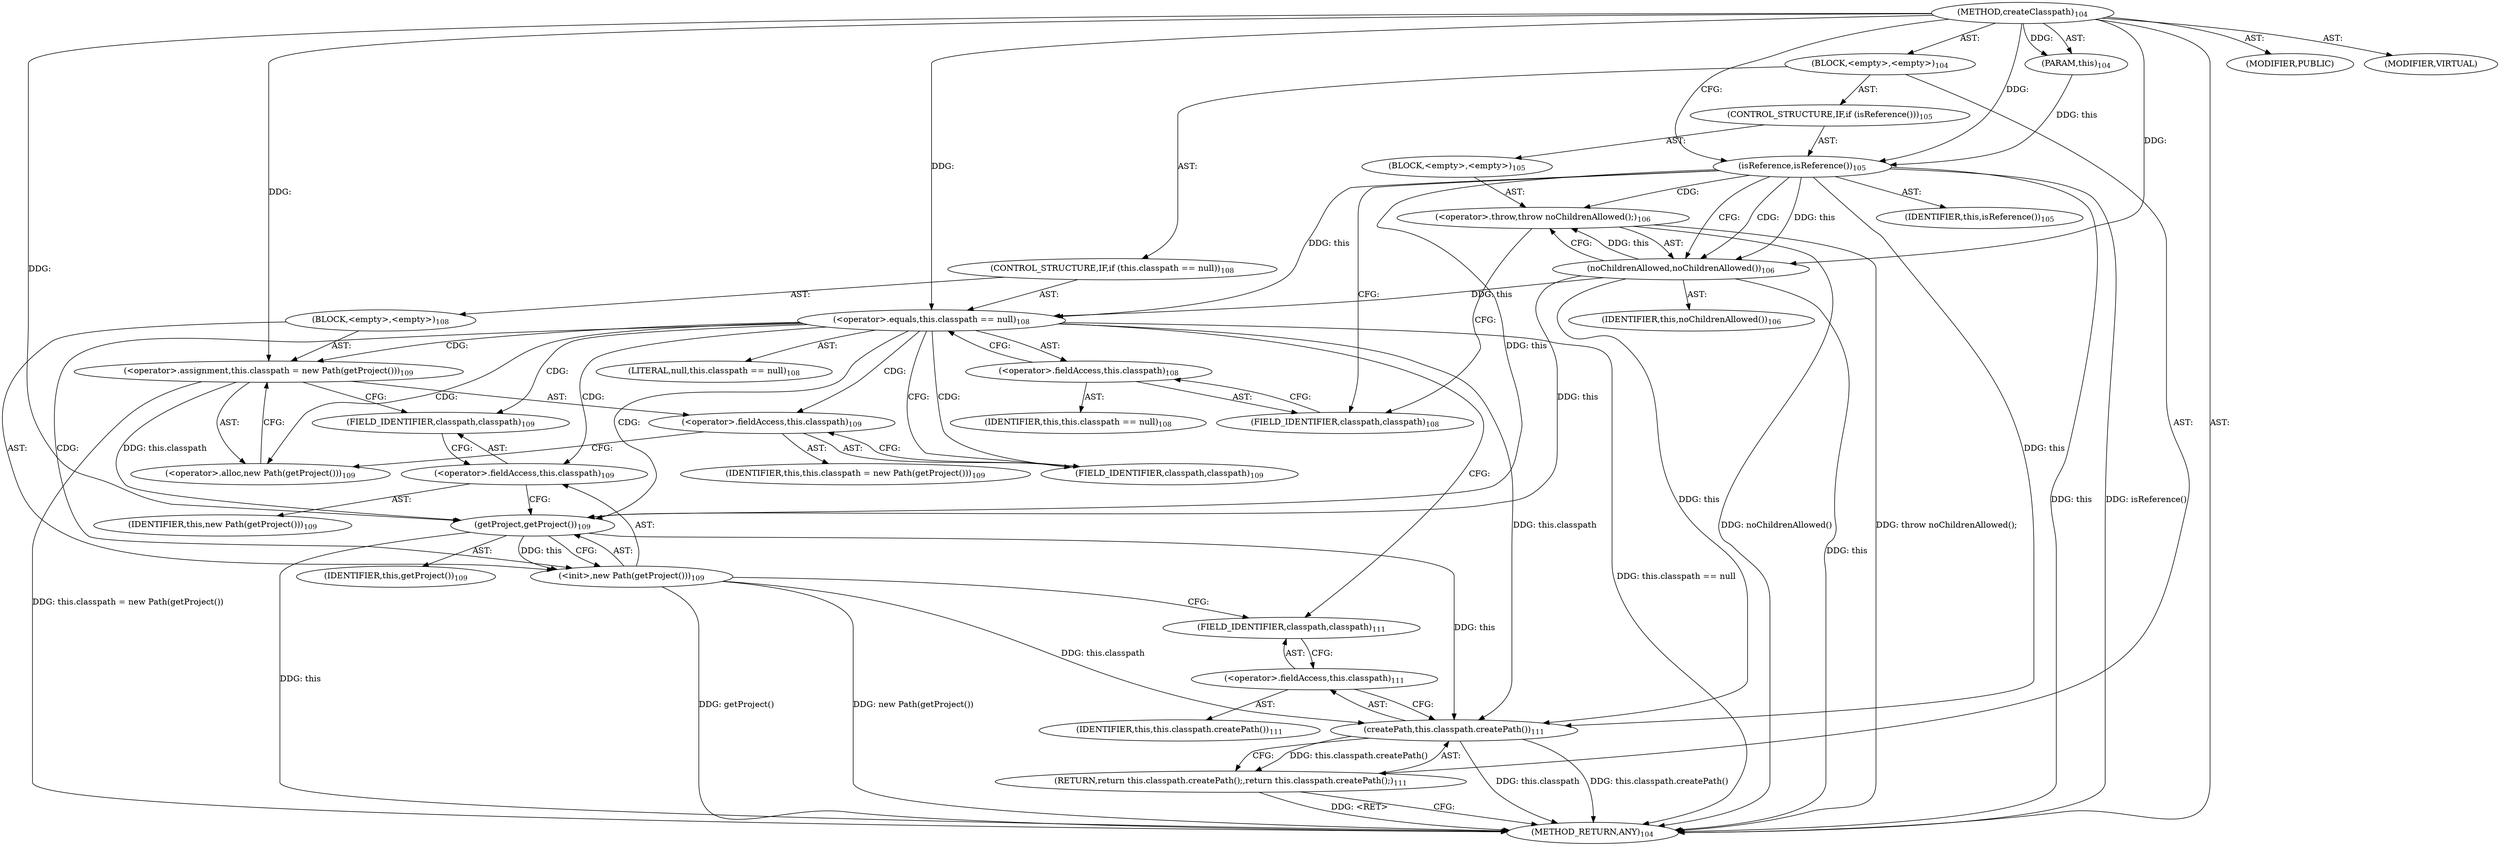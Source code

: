 digraph "createClasspath" {  
"111669149700" [label = <(METHOD,createClasspath)<SUB>104</SUB>> ]
"115964116994" [label = <(PARAM,this)<SUB>104</SUB>> ]
"25769803783" [label = <(BLOCK,&lt;empty&gt;,&lt;empty&gt;)<SUB>104</SUB>> ]
"47244640259" [label = <(CONTROL_STRUCTURE,IF,if (isReference()))<SUB>105</SUB>> ]
"30064771086" [label = <(isReference,isReference())<SUB>105</SUB>> ]
"68719476742" [label = <(IDENTIFIER,this,isReference())<SUB>105</SUB>> ]
"25769803784" [label = <(BLOCK,&lt;empty&gt;,&lt;empty&gt;)<SUB>105</SUB>> ]
"30064771087" [label = <(&lt;operator&gt;.throw,throw noChildrenAllowed();)<SUB>106</SUB>> ]
"30064771088" [label = <(noChildrenAllowed,noChildrenAllowed())<SUB>106</SUB>> ]
"68719476743" [label = <(IDENTIFIER,this,noChildrenAllowed())<SUB>106</SUB>> ]
"47244640260" [label = <(CONTROL_STRUCTURE,IF,if (this.classpath == null))<SUB>108</SUB>> ]
"30064771089" [label = <(&lt;operator&gt;.equals,this.classpath == null)<SUB>108</SUB>> ]
"30064771090" [label = <(&lt;operator&gt;.fieldAccess,this.classpath)<SUB>108</SUB>> ]
"68719476744" [label = <(IDENTIFIER,this,this.classpath == null)<SUB>108</SUB>> ]
"55834574854" [label = <(FIELD_IDENTIFIER,classpath,classpath)<SUB>108</SUB>> ]
"90194313217" [label = <(LITERAL,null,this.classpath == null)<SUB>108</SUB>> ]
"25769803785" [label = <(BLOCK,&lt;empty&gt;,&lt;empty&gt;)<SUB>108</SUB>> ]
"30064771091" [label = <(&lt;operator&gt;.assignment,this.classpath = new Path(getProject()))<SUB>109</SUB>> ]
"30064771092" [label = <(&lt;operator&gt;.fieldAccess,this.classpath)<SUB>109</SUB>> ]
"68719476745" [label = <(IDENTIFIER,this,this.classpath = new Path(getProject()))<SUB>109</SUB>> ]
"55834574855" [label = <(FIELD_IDENTIFIER,classpath,classpath)<SUB>109</SUB>> ]
"30064771093" [label = <(&lt;operator&gt;.alloc,new Path(getProject()))<SUB>109</SUB>> ]
"30064771094" [label = <(&lt;init&gt;,new Path(getProject()))<SUB>109</SUB>> ]
"30064771095" [label = <(&lt;operator&gt;.fieldAccess,this.classpath)<SUB>109</SUB>> ]
"68719476762" [label = <(IDENTIFIER,this,new Path(getProject()))<SUB>109</SUB>> ]
"55834574856" [label = <(FIELD_IDENTIFIER,classpath,classpath)<SUB>109</SUB>> ]
"30064771096" [label = <(getProject,getProject())<SUB>109</SUB>> ]
"68719476746" [label = <(IDENTIFIER,this,getProject())<SUB>109</SUB>> ]
"146028888065" [label = <(RETURN,return this.classpath.createPath();,return this.classpath.createPath();)<SUB>111</SUB>> ]
"30064771097" [label = <(createPath,this.classpath.createPath())<SUB>111</SUB>> ]
"30064771098" [label = <(&lt;operator&gt;.fieldAccess,this.classpath)<SUB>111</SUB>> ]
"68719476747" [label = <(IDENTIFIER,this,this.classpath.createPath())<SUB>111</SUB>> ]
"55834574857" [label = <(FIELD_IDENTIFIER,classpath,classpath)<SUB>111</SUB>> ]
"133143986187" [label = <(MODIFIER,PUBLIC)> ]
"133143986188" [label = <(MODIFIER,VIRTUAL)> ]
"128849018884" [label = <(METHOD_RETURN,ANY)<SUB>104</SUB>> ]
  "111669149700" -> "115964116994"  [ label = "AST: "] 
  "111669149700" -> "25769803783"  [ label = "AST: "] 
  "111669149700" -> "133143986187"  [ label = "AST: "] 
  "111669149700" -> "133143986188"  [ label = "AST: "] 
  "111669149700" -> "128849018884"  [ label = "AST: "] 
  "25769803783" -> "47244640259"  [ label = "AST: "] 
  "25769803783" -> "47244640260"  [ label = "AST: "] 
  "25769803783" -> "146028888065"  [ label = "AST: "] 
  "47244640259" -> "30064771086"  [ label = "AST: "] 
  "47244640259" -> "25769803784"  [ label = "AST: "] 
  "30064771086" -> "68719476742"  [ label = "AST: "] 
  "25769803784" -> "30064771087"  [ label = "AST: "] 
  "30064771087" -> "30064771088"  [ label = "AST: "] 
  "30064771088" -> "68719476743"  [ label = "AST: "] 
  "47244640260" -> "30064771089"  [ label = "AST: "] 
  "47244640260" -> "25769803785"  [ label = "AST: "] 
  "30064771089" -> "30064771090"  [ label = "AST: "] 
  "30064771089" -> "90194313217"  [ label = "AST: "] 
  "30064771090" -> "68719476744"  [ label = "AST: "] 
  "30064771090" -> "55834574854"  [ label = "AST: "] 
  "25769803785" -> "30064771091"  [ label = "AST: "] 
  "25769803785" -> "30064771094"  [ label = "AST: "] 
  "30064771091" -> "30064771092"  [ label = "AST: "] 
  "30064771091" -> "30064771093"  [ label = "AST: "] 
  "30064771092" -> "68719476745"  [ label = "AST: "] 
  "30064771092" -> "55834574855"  [ label = "AST: "] 
  "30064771094" -> "30064771095"  [ label = "AST: "] 
  "30064771094" -> "30064771096"  [ label = "AST: "] 
  "30064771095" -> "68719476762"  [ label = "AST: "] 
  "30064771095" -> "55834574856"  [ label = "AST: "] 
  "30064771096" -> "68719476746"  [ label = "AST: "] 
  "146028888065" -> "30064771097"  [ label = "AST: "] 
  "30064771097" -> "30064771098"  [ label = "AST: "] 
  "30064771098" -> "68719476747"  [ label = "AST: "] 
  "30064771098" -> "55834574857"  [ label = "AST: "] 
  "146028888065" -> "128849018884"  [ label = "CFG: "] 
  "30064771086" -> "30064771088"  [ label = "CFG: "] 
  "30064771086" -> "55834574854"  [ label = "CFG: "] 
  "30064771089" -> "55834574855"  [ label = "CFG: "] 
  "30064771089" -> "55834574857"  [ label = "CFG: "] 
  "30064771097" -> "146028888065"  [ label = "CFG: "] 
  "30064771087" -> "55834574854"  [ label = "CFG: "] 
  "30064771090" -> "30064771089"  [ label = "CFG: "] 
  "30064771091" -> "55834574856"  [ label = "CFG: "] 
  "30064771094" -> "55834574857"  [ label = "CFG: "] 
  "30064771098" -> "30064771097"  [ label = "CFG: "] 
  "30064771088" -> "30064771087"  [ label = "CFG: "] 
  "55834574854" -> "30064771090"  [ label = "CFG: "] 
  "30064771092" -> "30064771093"  [ label = "CFG: "] 
  "30064771093" -> "30064771091"  [ label = "CFG: "] 
  "30064771095" -> "30064771096"  [ label = "CFG: "] 
  "30064771096" -> "30064771094"  [ label = "CFG: "] 
  "55834574857" -> "30064771098"  [ label = "CFG: "] 
  "55834574855" -> "30064771092"  [ label = "CFG: "] 
  "55834574856" -> "30064771095"  [ label = "CFG: "] 
  "111669149700" -> "30064771086"  [ label = "CFG: "] 
  "146028888065" -> "128849018884"  [ label = "DDG: &lt;RET&gt;"] 
  "30064771086" -> "128849018884"  [ label = "DDG: this"] 
  "30064771086" -> "128849018884"  [ label = "DDG: isReference()"] 
  "30064771088" -> "128849018884"  [ label = "DDG: this"] 
  "30064771087" -> "128849018884"  [ label = "DDG: noChildrenAllowed()"] 
  "30064771087" -> "128849018884"  [ label = "DDG: throw noChildrenAllowed();"] 
  "30064771089" -> "128849018884"  [ label = "DDG: this.classpath == null"] 
  "30064771091" -> "128849018884"  [ label = "DDG: this.classpath = new Path(getProject())"] 
  "30064771096" -> "128849018884"  [ label = "DDG: this"] 
  "30064771094" -> "128849018884"  [ label = "DDG: getProject()"] 
  "30064771094" -> "128849018884"  [ label = "DDG: new Path(getProject())"] 
  "30064771097" -> "128849018884"  [ label = "DDG: this.classpath"] 
  "30064771097" -> "128849018884"  [ label = "DDG: this.classpath.createPath()"] 
  "111669149700" -> "115964116994"  [ label = "DDG: "] 
  "30064771097" -> "146028888065"  [ label = "DDG: this.classpath.createPath()"] 
  "115964116994" -> "30064771086"  [ label = "DDG: this"] 
  "111669149700" -> "30064771086"  [ label = "DDG: "] 
  "30064771086" -> "30064771089"  [ label = "DDG: this"] 
  "30064771088" -> "30064771089"  [ label = "DDG: this"] 
  "111669149700" -> "30064771089"  [ label = "DDG: "] 
  "111669149700" -> "30064771091"  [ label = "DDG: "] 
  "30064771086" -> "30064771097"  [ label = "DDG: this"] 
  "30064771088" -> "30064771097"  [ label = "DDG: this"] 
  "30064771089" -> "30064771097"  [ label = "DDG: this.classpath"] 
  "30064771094" -> "30064771097"  [ label = "DDG: this.classpath"] 
  "30064771096" -> "30064771097"  [ label = "DDG: this"] 
  "30064771088" -> "30064771087"  [ label = "DDG: this"] 
  "30064771096" -> "30064771094"  [ label = "DDG: this"] 
  "30064771086" -> "30064771088"  [ label = "DDG: this"] 
  "111669149700" -> "30064771088"  [ label = "DDG: "] 
  "30064771086" -> "30064771096"  [ label = "DDG: this"] 
  "30064771088" -> "30064771096"  [ label = "DDG: this"] 
  "30064771091" -> "30064771096"  [ label = "DDG: this.classpath"] 
  "111669149700" -> "30064771096"  [ label = "DDG: "] 
  "30064771086" -> "30064771088"  [ label = "CDG: "] 
  "30064771086" -> "30064771087"  [ label = "CDG: "] 
  "30064771089" -> "30064771092"  [ label = "CDG: "] 
  "30064771089" -> "30064771091"  [ label = "CDG: "] 
  "30064771089" -> "55834574856"  [ label = "CDG: "] 
  "30064771089" -> "55834574855"  [ label = "CDG: "] 
  "30064771089" -> "30064771096"  [ label = "CDG: "] 
  "30064771089" -> "30064771095"  [ label = "CDG: "] 
  "30064771089" -> "30064771094"  [ label = "CDG: "] 
  "30064771089" -> "30064771093"  [ label = "CDG: "] 
}
